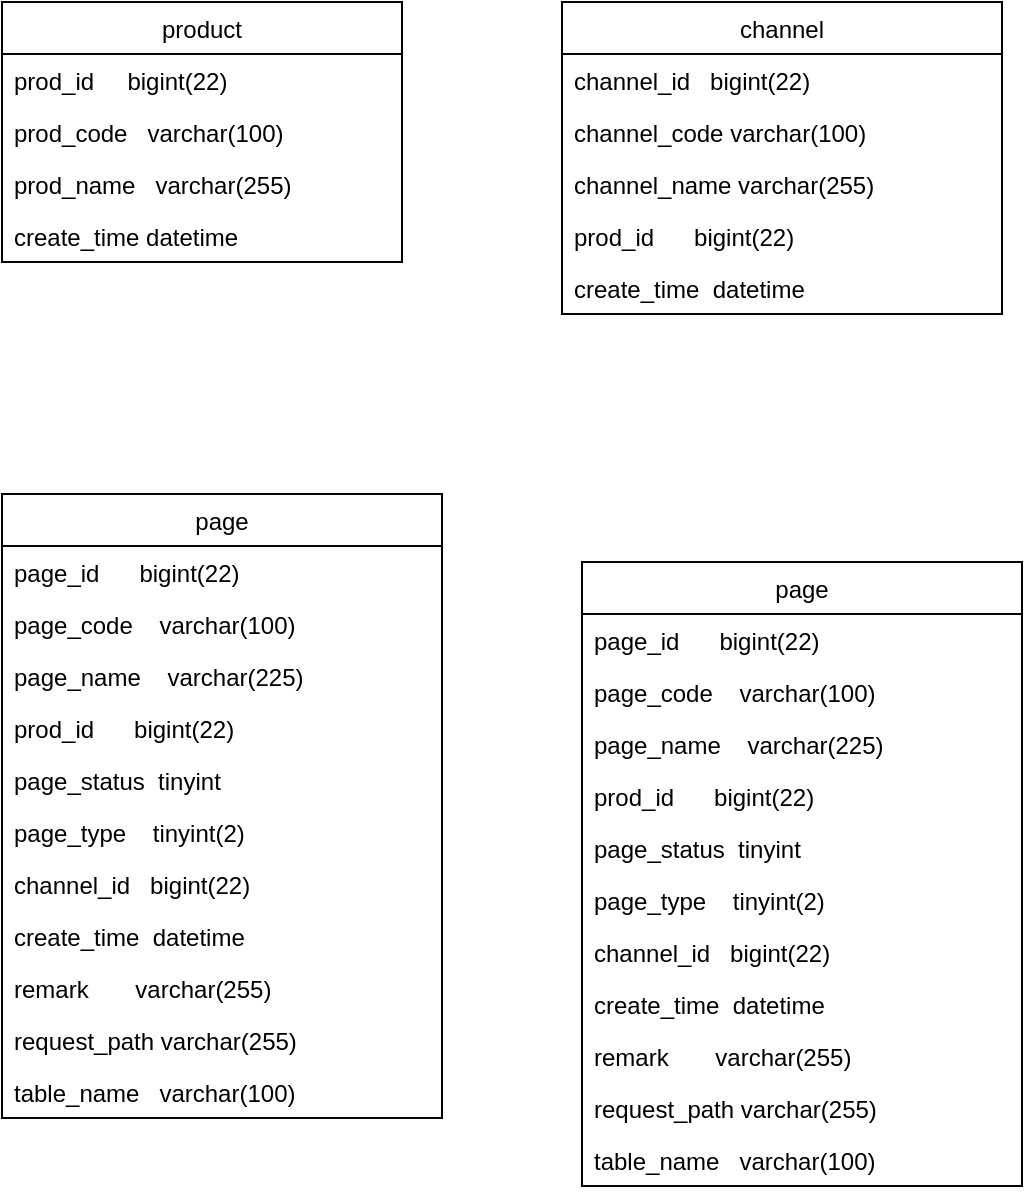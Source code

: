 <mxfile version="14.6.13" type="github">
  <diagram id="iwTj0vibkxEMLBBduAxx" name="第 1 页">
    <mxGraphModel dx="950" dy="435" grid="1" gridSize="10" guides="1" tooltips="1" connect="1" arrows="1" fold="1" page="1" pageScale="1" pageWidth="827" pageHeight="1169" math="0" shadow="0">
      <root>
        <mxCell id="0" />
        <mxCell id="1" parent="0" />
        <mxCell id="eVMJsNUpBM0sj28e-GxP-1" value="product" style="swimlane;fontStyle=0;childLayout=stackLayout;horizontal=1;startSize=26;fillColor=none;horizontalStack=0;resizeParent=1;resizeParentMax=0;resizeLast=0;collapsible=1;marginBottom=0;" parent="1" vertex="1">
          <mxGeometry x="100" y="120" width="200" height="130" as="geometry" />
        </mxCell>
        <mxCell id="eVMJsNUpBM0sj28e-GxP-2" value="prod_id     bigint(22)" style="text;strokeColor=none;fillColor=none;align=left;verticalAlign=top;spacingLeft=4;spacingRight=4;overflow=hidden;rotatable=0;points=[[0,0.5],[1,0.5]];portConstraint=eastwest;" parent="eVMJsNUpBM0sj28e-GxP-1" vertex="1">
          <mxGeometry y="26" width="200" height="26" as="geometry" />
        </mxCell>
        <mxCell id="eVMJsNUpBM0sj28e-GxP-3" value="prod_code   varchar(100) " style="text;strokeColor=none;fillColor=none;align=left;verticalAlign=top;spacingLeft=4;spacingRight=4;overflow=hidden;rotatable=0;points=[[0,0.5],[1,0.5]];portConstraint=eastwest;" parent="eVMJsNUpBM0sj28e-GxP-1" vertex="1">
          <mxGeometry y="52" width="200" height="26" as="geometry" />
        </mxCell>
        <mxCell id="eVMJsNUpBM0sj28e-GxP-4" value="prod_name   varchar(255) " style="text;strokeColor=none;fillColor=none;align=left;verticalAlign=top;spacingLeft=4;spacingRight=4;overflow=hidden;rotatable=0;points=[[0,0.5],[1,0.5]];portConstraint=eastwest;" parent="eVMJsNUpBM0sj28e-GxP-1" vertex="1">
          <mxGeometry y="78" width="200" height="26" as="geometry" />
        </mxCell>
        <mxCell id="eVMJsNUpBM0sj28e-GxP-5" value="create_time datetime" style="text;strokeColor=none;fillColor=none;align=left;verticalAlign=top;spacingLeft=4;spacingRight=4;overflow=hidden;rotatable=0;points=[[0,0.5],[1,0.5]];portConstraint=eastwest;" parent="eVMJsNUpBM0sj28e-GxP-1" vertex="1">
          <mxGeometry y="104" width="200" height="26" as="geometry" />
        </mxCell>
        <mxCell id="eVMJsNUpBM0sj28e-GxP-6" value="channel" style="swimlane;fontStyle=0;childLayout=stackLayout;horizontal=1;startSize=26;fillColor=none;horizontalStack=0;resizeParent=1;resizeParentMax=0;resizeLast=0;collapsible=1;marginBottom=0;" parent="1" vertex="1">
          <mxGeometry x="380" y="120" width="220" height="156" as="geometry" />
        </mxCell>
        <mxCell id="eVMJsNUpBM0sj28e-GxP-7" value="channel_id   bigint(22)" style="text;strokeColor=none;fillColor=none;align=left;verticalAlign=top;spacingLeft=4;spacingRight=4;overflow=hidden;rotatable=0;points=[[0,0.5],[1,0.5]];portConstraint=eastwest;" parent="eVMJsNUpBM0sj28e-GxP-6" vertex="1">
          <mxGeometry y="26" width="220" height="26" as="geometry" />
        </mxCell>
        <mxCell id="eVMJsNUpBM0sj28e-GxP-8" value="channel_code varchar(100)" style="text;strokeColor=none;fillColor=none;align=left;verticalAlign=top;spacingLeft=4;spacingRight=4;overflow=hidden;rotatable=0;points=[[0,0.5],[1,0.5]];portConstraint=eastwest;" parent="eVMJsNUpBM0sj28e-GxP-6" vertex="1">
          <mxGeometry y="52" width="220" height="26" as="geometry" />
        </mxCell>
        <mxCell id="eVMJsNUpBM0sj28e-GxP-9" value="channel_name varchar(255)" style="text;strokeColor=none;fillColor=none;align=left;verticalAlign=top;spacingLeft=4;spacingRight=4;overflow=hidden;rotatable=0;points=[[0,0.5],[1,0.5]];portConstraint=eastwest;" parent="eVMJsNUpBM0sj28e-GxP-6" vertex="1">
          <mxGeometry y="78" width="220" height="26" as="geometry" />
        </mxCell>
        <mxCell id="eVMJsNUpBM0sj28e-GxP-10" value="prod_id      bigint(22)" style="text;strokeColor=none;fillColor=none;align=left;verticalAlign=top;spacingLeft=4;spacingRight=4;overflow=hidden;rotatable=0;points=[[0,0.5],[1,0.5]];portConstraint=eastwest;" parent="eVMJsNUpBM0sj28e-GxP-6" vertex="1">
          <mxGeometry y="104" width="220" height="26" as="geometry" />
        </mxCell>
        <mxCell id="eVMJsNUpBM0sj28e-GxP-12" value="create_time  datetime" style="text;strokeColor=none;fillColor=none;align=left;verticalAlign=top;spacingLeft=4;spacingRight=4;overflow=hidden;rotatable=0;points=[[0,0.5],[1,0.5]];portConstraint=eastwest;" parent="eVMJsNUpBM0sj28e-GxP-6" vertex="1">
          <mxGeometry y="130" width="220" height="26" as="geometry" />
        </mxCell>
        <mxCell id="bQga--vCsH2C9X24fxby-1" value="page" style="swimlane;fontStyle=0;childLayout=stackLayout;horizontal=1;startSize=26;fillColor=none;horizontalStack=0;resizeParent=1;resizeParentMax=0;resizeLast=0;collapsible=1;marginBottom=0;" vertex="1" parent="1">
          <mxGeometry x="100" y="366" width="220" height="312" as="geometry" />
        </mxCell>
        <mxCell id="bQga--vCsH2C9X24fxby-2" value="page_id      bigint(22)" style="text;strokeColor=none;fillColor=none;align=left;verticalAlign=top;spacingLeft=4;spacingRight=4;overflow=hidden;rotatable=0;points=[[0,0.5],[1,0.5]];portConstraint=eastwest;" vertex="1" parent="bQga--vCsH2C9X24fxby-1">
          <mxGeometry y="26" width="220" height="26" as="geometry" />
        </mxCell>
        <mxCell id="bQga--vCsH2C9X24fxby-3" value="page_code    varchar(100)" style="text;strokeColor=none;fillColor=none;align=left;verticalAlign=top;spacingLeft=4;spacingRight=4;overflow=hidden;rotatable=0;points=[[0,0.5],[1,0.5]];portConstraint=eastwest;" vertex="1" parent="bQga--vCsH2C9X24fxby-1">
          <mxGeometry y="52" width="220" height="26" as="geometry" />
        </mxCell>
        <mxCell id="bQga--vCsH2C9X24fxby-4" value="page_name    varchar(225)" style="text;strokeColor=none;fillColor=none;align=left;verticalAlign=top;spacingLeft=4;spacingRight=4;overflow=hidden;rotatable=0;points=[[0,0.5],[1,0.5]];portConstraint=eastwest;" vertex="1" parent="bQga--vCsH2C9X24fxby-1">
          <mxGeometry y="78" width="220" height="26" as="geometry" />
        </mxCell>
        <mxCell id="bQga--vCsH2C9X24fxby-5" value="prod_id      bigint(22)" style="text;strokeColor=none;fillColor=none;align=left;verticalAlign=top;spacingLeft=4;spacingRight=4;overflow=hidden;rotatable=0;points=[[0,0.5],[1,0.5]];portConstraint=eastwest;" vertex="1" parent="bQga--vCsH2C9X24fxby-1">
          <mxGeometry y="104" width="220" height="26" as="geometry" />
        </mxCell>
        <mxCell id="bQga--vCsH2C9X24fxby-6" value="page_status  tinyint" style="text;strokeColor=none;fillColor=none;align=left;verticalAlign=top;spacingLeft=4;spacingRight=4;overflow=hidden;rotatable=0;points=[[0,0.5],[1,0.5]];portConstraint=eastwest;" vertex="1" parent="bQga--vCsH2C9X24fxby-1">
          <mxGeometry y="130" width="220" height="26" as="geometry" />
        </mxCell>
        <mxCell id="bQga--vCsH2C9X24fxby-7" value="page_type    tinyint(2)" style="text;strokeColor=none;fillColor=none;align=left;verticalAlign=top;spacingLeft=4;spacingRight=4;overflow=hidden;rotatable=0;points=[[0,0.5],[1,0.5]];portConstraint=eastwest;" vertex="1" parent="bQga--vCsH2C9X24fxby-1">
          <mxGeometry y="156" width="220" height="26" as="geometry" />
        </mxCell>
        <mxCell id="bQga--vCsH2C9X24fxby-8" value="channel_id   bigint(22)" style="text;strokeColor=none;fillColor=none;align=left;verticalAlign=top;spacingLeft=4;spacingRight=4;overflow=hidden;rotatable=0;points=[[0,0.5],[1,0.5]];portConstraint=eastwest;" vertex="1" parent="bQga--vCsH2C9X24fxby-1">
          <mxGeometry y="182" width="220" height="26" as="geometry" />
        </mxCell>
        <mxCell id="bQga--vCsH2C9X24fxby-9" value="create_time  datetime" style="text;strokeColor=none;fillColor=none;align=left;verticalAlign=top;spacingLeft=4;spacingRight=4;overflow=hidden;rotatable=0;points=[[0,0.5],[1,0.5]];portConstraint=eastwest;" vertex="1" parent="bQga--vCsH2C9X24fxby-1">
          <mxGeometry y="208" width="220" height="26" as="geometry" />
        </mxCell>
        <mxCell id="bQga--vCsH2C9X24fxby-12" value="remark       varchar(255)" style="text;strokeColor=none;fillColor=none;align=left;verticalAlign=top;spacingLeft=4;spacingRight=4;overflow=hidden;rotatable=0;points=[[0,0.5],[1,0.5]];portConstraint=eastwest;" vertex="1" parent="bQga--vCsH2C9X24fxby-1">
          <mxGeometry y="234" width="220" height="26" as="geometry" />
        </mxCell>
        <mxCell id="bQga--vCsH2C9X24fxby-13" value="request_path varchar(255)" style="text;strokeColor=none;fillColor=none;align=left;verticalAlign=top;spacingLeft=4;spacingRight=4;overflow=hidden;rotatable=0;points=[[0,0.5],[1,0.5]];portConstraint=eastwest;" vertex="1" parent="bQga--vCsH2C9X24fxby-1">
          <mxGeometry y="260" width="220" height="26" as="geometry" />
        </mxCell>
        <mxCell id="bQga--vCsH2C9X24fxby-14" value="table_name   varchar(100)" style="text;strokeColor=none;fillColor=none;align=left;verticalAlign=top;spacingLeft=4;spacingRight=4;overflow=hidden;rotatable=0;points=[[0,0.5],[1,0.5]];portConstraint=eastwest;" vertex="1" parent="bQga--vCsH2C9X24fxby-1">
          <mxGeometry y="286" width="220" height="26" as="geometry" />
        </mxCell>
        <mxCell id="bQga--vCsH2C9X24fxby-15" value="page" style="swimlane;fontStyle=0;childLayout=stackLayout;horizontal=1;startSize=26;fillColor=none;horizontalStack=0;resizeParent=1;resizeParentMax=0;resizeLast=0;collapsible=1;marginBottom=0;" vertex="1" parent="1">
          <mxGeometry x="390" y="400" width="220" height="312" as="geometry" />
        </mxCell>
        <mxCell id="bQga--vCsH2C9X24fxby-16" value="page_id      bigint(22)" style="text;strokeColor=none;fillColor=none;align=left;verticalAlign=top;spacingLeft=4;spacingRight=4;overflow=hidden;rotatable=0;points=[[0,0.5],[1,0.5]];portConstraint=eastwest;" vertex="1" parent="bQga--vCsH2C9X24fxby-15">
          <mxGeometry y="26" width="220" height="26" as="geometry" />
        </mxCell>
        <mxCell id="bQga--vCsH2C9X24fxby-17" value="page_code    varchar(100)" style="text;strokeColor=none;fillColor=none;align=left;verticalAlign=top;spacingLeft=4;spacingRight=4;overflow=hidden;rotatable=0;points=[[0,0.5],[1,0.5]];portConstraint=eastwest;" vertex="1" parent="bQga--vCsH2C9X24fxby-15">
          <mxGeometry y="52" width="220" height="26" as="geometry" />
        </mxCell>
        <mxCell id="bQga--vCsH2C9X24fxby-18" value="page_name    varchar(225)" style="text;strokeColor=none;fillColor=none;align=left;verticalAlign=top;spacingLeft=4;spacingRight=4;overflow=hidden;rotatable=0;points=[[0,0.5],[1,0.5]];portConstraint=eastwest;" vertex="1" parent="bQga--vCsH2C9X24fxby-15">
          <mxGeometry y="78" width="220" height="26" as="geometry" />
        </mxCell>
        <mxCell id="bQga--vCsH2C9X24fxby-19" value="prod_id      bigint(22)" style="text;strokeColor=none;fillColor=none;align=left;verticalAlign=top;spacingLeft=4;spacingRight=4;overflow=hidden;rotatable=0;points=[[0,0.5],[1,0.5]];portConstraint=eastwest;" vertex="1" parent="bQga--vCsH2C9X24fxby-15">
          <mxGeometry y="104" width="220" height="26" as="geometry" />
        </mxCell>
        <mxCell id="bQga--vCsH2C9X24fxby-20" value="page_status  tinyint" style="text;strokeColor=none;fillColor=none;align=left;verticalAlign=top;spacingLeft=4;spacingRight=4;overflow=hidden;rotatable=0;points=[[0,0.5],[1,0.5]];portConstraint=eastwest;" vertex="1" parent="bQga--vCsH2C9X24fxby-15">
          <mxGeometry y="130" width="220" height="26" as="geometry" />
        </mxCell>
        <mxCell id="bQga--vCsH2C9X24fxby-21" value="page_type    tinyint(2)" style="text;strokeColor=none;fillColor=none;align=left;verticalAlign=top;spacingLeft=4;spacingRight=4;overflow=hidden;rotatable=0;points=[[0,0.5],[1,0.5]];portConstraint=eastwest;" vertex="1" parent="bQga--vCsH2C9X24fxby-15">
          <mxGeometry y="156" width="220" height="26" as="geometry" />
        </mxCell>
        <mxCell id="bQga--vCsH2C9X24fxby-22" value="channel_id   bigint(22)" style="text;strokeColor=none;fillColor=none;align=left;verticalAlign=top;spacingLeft=4;spacingRight=4;overflow=hidden;rotatable=0;points=[[0,0.5],[1,0.5]];portConstraint=eastwest;" vertex="1" parent="bQga--vCsH2C9X24fxby-15">
          <mxGeometry y="182" width="220" height="26" as="geometry" />
        </mxCell>
        <mxCell id="bQga--vCsH2C9X24fxby-23" value="create_time  datetime" style="text;strokeColor=none;fillColor=none;align=left;verticalAlign=top;spacingLeft=4;spacingRight=4;overflow=hidden;rotatable=0;points=[[0,0.5],[1,0.5]];portConstraint=eastwest;" vertex="1" parent="bQga--vCsH2C9X24fxby-15">
          <mxGeometry y="208" width="220" height="26" as="geometry" />
        </mxCell>
        <mxCell id="bQga--vCsH2C9X24fxby-24" value="remark       varchar(255)" style="text;strokeColor=none;fillColor=none;align=left;verticalAlign=top;spacingLeft=4;spacingRight=4;overflow=hidden;rotatable=0;points=[[0,0.5],[1,0.5]];portConstraint=eastwest;" vertex="1" parent="bQga--vCsH2C9X24fxby-15">
          <mxGeometry y="234" width="220" height="26" as="geometry" />
        </mxCell>
        <mxCell id="bQga--vCsH2C9X24fxby-25" value="request_path varchar(255)" style="text;strokeColor=none;fillColor=none;align=left;verticalAlign=top;spacingLeft=4;spacingRight=4;overflow=hidden;rotatable=0;points=[[0,0.5],[1,0.5]];portConstraint=eastwest;" vertex="1" parent="bQga--vCsH2C9X24fxby-15">
          <mxGeometry y="260" width="220" height="26" as="geometry" />
        </mxCell>
        <mxCell id="bQga--vCsH2C9X24fxby-26" value="table_name   varchar(100)" style="text;strokeColor=none;fillColor=none;align=left;verticalAlign=top;spacingLeft=4;spacingRight=4;overflow=hidden;rotatable=0;points=[[0,0.5],[1,0.5]];portConstraint=eastwest;" vertex="1" parent="bQga--vCsH2C9X24fxby-15">
          <mxGeometry y="286" width="220" height="26" as="geometry" />
        </mxCell>
      </root>
    </mxGraphModel>
  </diagram>
</mxfile>
